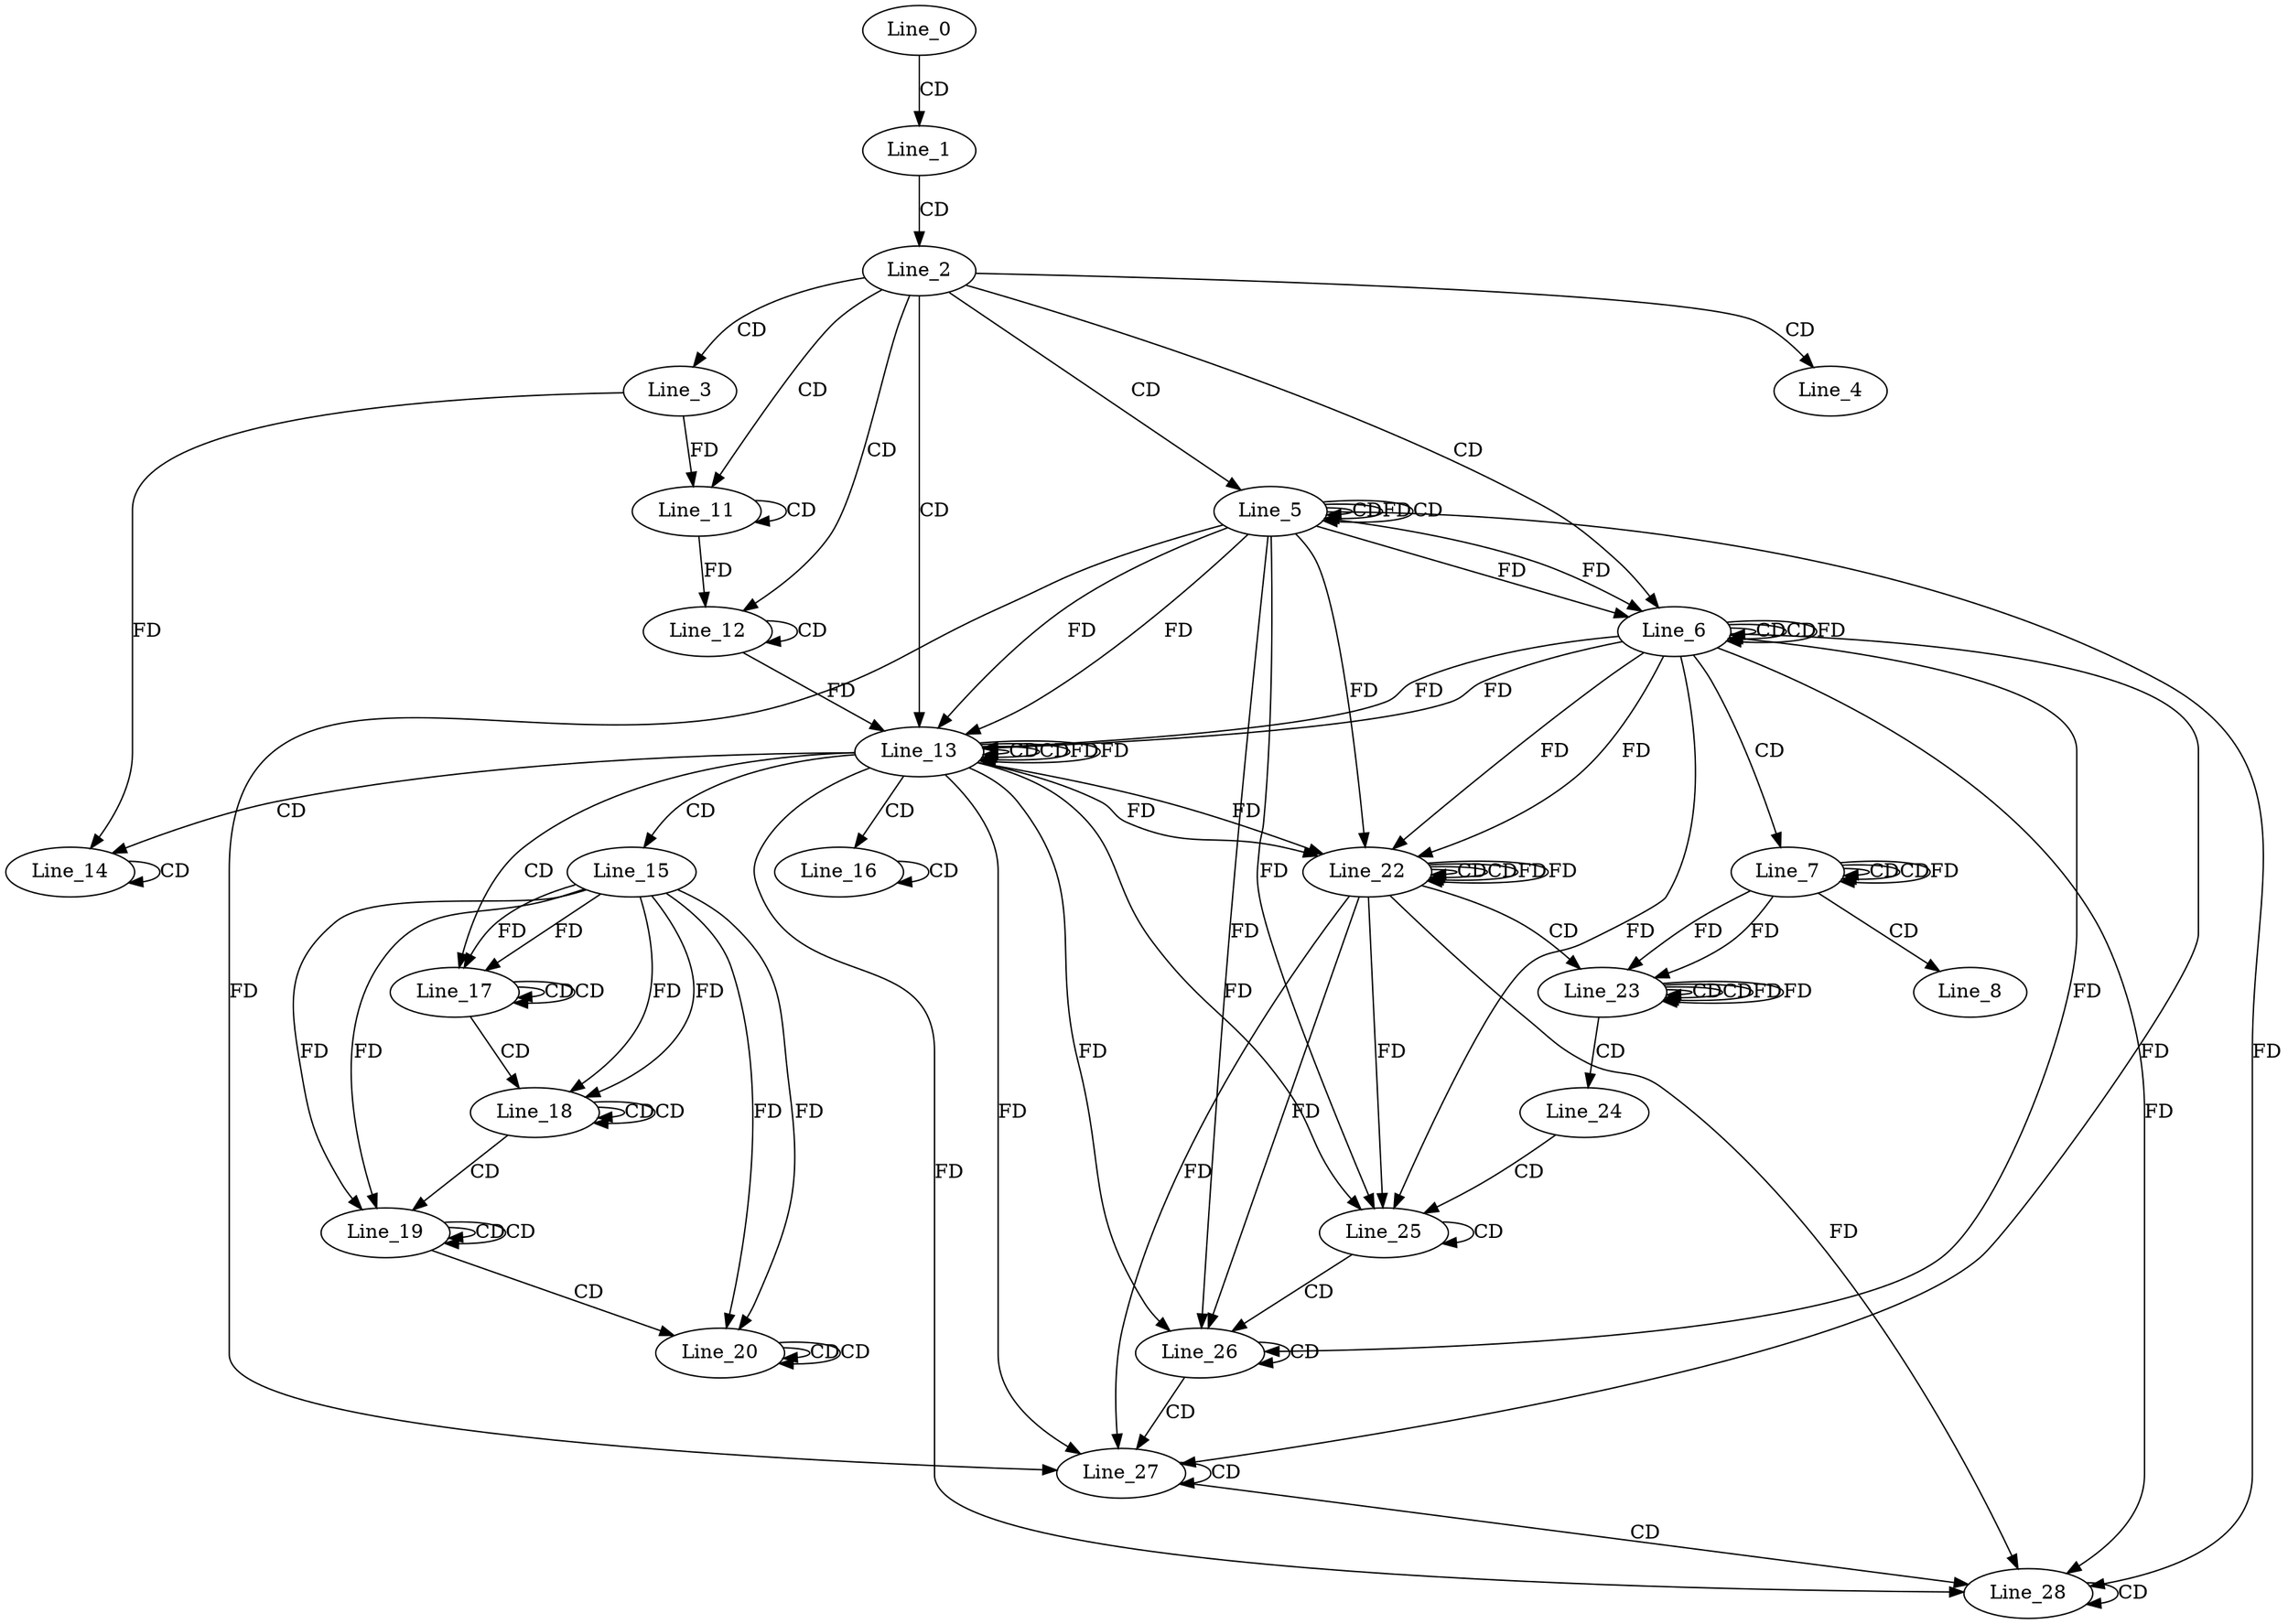 digraph G {
  Line_0;
  Line_1;
  Line_2;
  Line_3;
  Line_4;
  Line_5;
  Line_5;
  Line_5;
  Line_5;
  Line_6;
  Line_6;
  Line_6;
  Line_7;
  Line_7;
  Line_7;
  Line_8;
  Line_11;
  Line_11;
  Line_12;
  Line_12;
  Line_13;
  Line_13;
  Line_13;
  Line_14;
  Line_14;
  Line_14;
  Line_15;
  Line_16;
  Line_16;
  Line_17;
  Line_17;
  Line_17;
  Line_18;
  Line_18;
  Line_18;
  Line_19;
  Line_19;
  Line_19;
  Line_20;
  Line_20;
  Line_20;
  Line_22;
  Line_22;
  Line_22;
  Line_23;
  Line_23;
  Line_23;
  Line_24;
  Line_25;
  Line_25;
  Line_26;
  Line_26;
  Line_27;
  Line_27;
  Line_28;
  Line_28;
  Line_0 -> Line_1 [ label="CD" ];
  Line_1 -> Line_2 [ label="CD" ];
  Line_2 -> Line_3 [ label="CD" ];
  Line_2 -> Line_4 [ label="CD" ];
  Line_2 -> Line_5 [ label="CD" ];
  Line_5 -> Line_5 [ label="CD" ];
  Line_5 -> Line_5 [ label="FD" ];
  Line_5 -> Line_5 [ label="CD" ];
  Line_2 -> Line_6 [ label="CD" ];
  Line_6 -> Line_6 [ label="CD" ];
  Line_5 -> Line_6 [ label="FD" ];
  Line_6 -> Line_6 [ label="CD" ];
  Line_6 -> Line_6 [ label="FD" ];
  Line_5 -> Line_6 [ label="FD" ];
  Line_6 -> Line_7 [ label="CD" ];
  Line_7 -> Line_7 [ label="CD" ];
  Line_7 -> Line_7 [ label="CD" ];
  Line_7 -> Line_7 [ label="FD" ];
  Line_7 -> Line_8 [ label="CD" ];
  Line_2 -> Line_11 [ label="CD" ];
  Line_11 -> Line_11 [ label="CD" ];
  Line_3 -> Line_11 [ label="FD" ];
  Line_2 -> Line_12 [ label="CD" ];
  Line_12 -> Line_12 [ label="CD" ];
  Line_11 -> Line_12 [ label="FD" ];
  Line_2 -> Line_13 [ label="CD" ];
  Line_13 -> Line_13 [ label="CD" ];
  Line_6 -> Line_13 [ label="FD" ];
  Line_5 -> Line_13 [ label="FD" ];
  Line_12 -> Line_13 [ label="FD" ];
  Line_13 -> Line_13 [ label="CD" ];
  Line_13 -> Line_13 [ label="FD" ];
  Line_6 -> Line_13 [ label="FD" ];
  Line_5 -> Line_13 [ label="FD" ];
  Line_13 -> Line_14 [ label="CD" ];
  Line_14 -> Line_14 [ label="CD" ];
  Line_3 -> Line_14 [ label="FD" ];
  Line_13 -> Line_15 [ label="CD" ];
  Line_13 -> Line_16 [ label="CD" ];
  Line_16 -> Line_16 [ label="CD" ];
  Line_13 -> Line_17 [ label="CD" ];
  Line_15 -> Line_17 [ label="FD" ];
  Line_17 -> Line_17 [ label="CD" ];
  Line_15 -> Line_17 [ label="FD" ];
  Line_17 -> Line_17 [ label="CD" ];
  Line_17 -> Line_18 [ label="CD" ];
  Line_15 -> Line_18 [ label="FD" ];
  Line_18 -> Line_18 [ label="CD" ];
  Line_15 -> Line_18 [ label="FD" ];
  Line_18 -> Line_18 [ label="CD" ];
  Line_18 -> Line_19 [ label="CD" ];
  Line_15 -> Line_19 [ label="FD" ];
  Line_19 -> Line_19 [ label="CD" ];
  Line_15 -> Line_19 [ label="FD" ];
  Line_19 -> Line_19 [ label="CD" ];
  Line_19 -> Line_20 [ label="CD" ];
  Line_15 -> Line_20 [ label="FD" ];
  Line_20 -> Line_20 [ label="CD" ];
  Line_15 -> Line_20 [ label="FD" ];
  Line_20 -> Line_20 [ label="CD" ];
  Line_22 -> Line_22 [ label="CD" ];
  Line_13 -> Line_22 [ label="FD" ];
  Line_6 -> Line_22 [ label="FD" ];
  Line_22 -> Line_22 [ label="CD" ];
  Line_22 -> Line_22 [ label="FD" ];
  Line_13 -> Line_22 [ label="FD" ];
  Line_6 -> Line_22 [ label="FD" ];
  Line_5 -> Line_22 [ label="FD" ];
  Line_22 -> Line_23 [ label="CD" ];
  Line_23 -> Line_23 [ label="CD" ];
  Line_7 -> Line_23 [ label="FD" ];
  Line_23 -> Line_23 [ label="CD" ];
  Line_23 -> Line_23 [ label="FD" ];
  Line_7 -> Line_23 [ label="FD" ];
  Line_23 -> Line_24 [ label="CD" ];
  Line_24 -> Line_25 [ label="CD" ];
  Line_22 -> Line_25 [ label="FD" ];
  Line_13 -> Line_25 [ label="FD" ];
  Line_6 -> Line_25 [ label="FD" ];
  Line_5 -> Line_25 [ label="FD" ];
  Line_25 -> Line_25 [ label="CD" ];
  Line_25 -> Line_26 [ label="CD" ];
  Line_22 -> Line_26 [ label="FD" ];
  Line_13 -> Line_26 [ label="FD" ];
  Line_6 -> Line_26 [ label="FD" ];
  Line_5 -> Line_26 [ label="FD" ];
  Line_26 -> Line_26 [ label="CD" ];
  Line_26 -> Line_27 [ label="CD" ];
  Line_22 -> Line_27 [ label="FD" ];
  Line_13 -> Line_27 [ label="FD" ];
  Line_6 -> Line_27 [ label="FD" ];
  Line_5 -> Line_27 [ label="FD" ];
  Line_27 -> Line_27 [ label="CD" ];
  Line_27 -> Line_28 [ label="CD" ];
  Line_22 -> Line_28 [ label="FD" ];
  Line_13 -> Line_28 [ label="FD" ];
  Line_6 -> Line_28 [ label="FD" ];
  Line_5 -> Line_28 [ label="FD" ];
  Line_28 -> Line_28 [ label="CD" ];
  Line_13 -> Line_13 [ label="FD" ];
  Line_22 -> Line_22 [ label="FD" ];
  Line_23 -> Line_23 [ label="FD" ];
}
